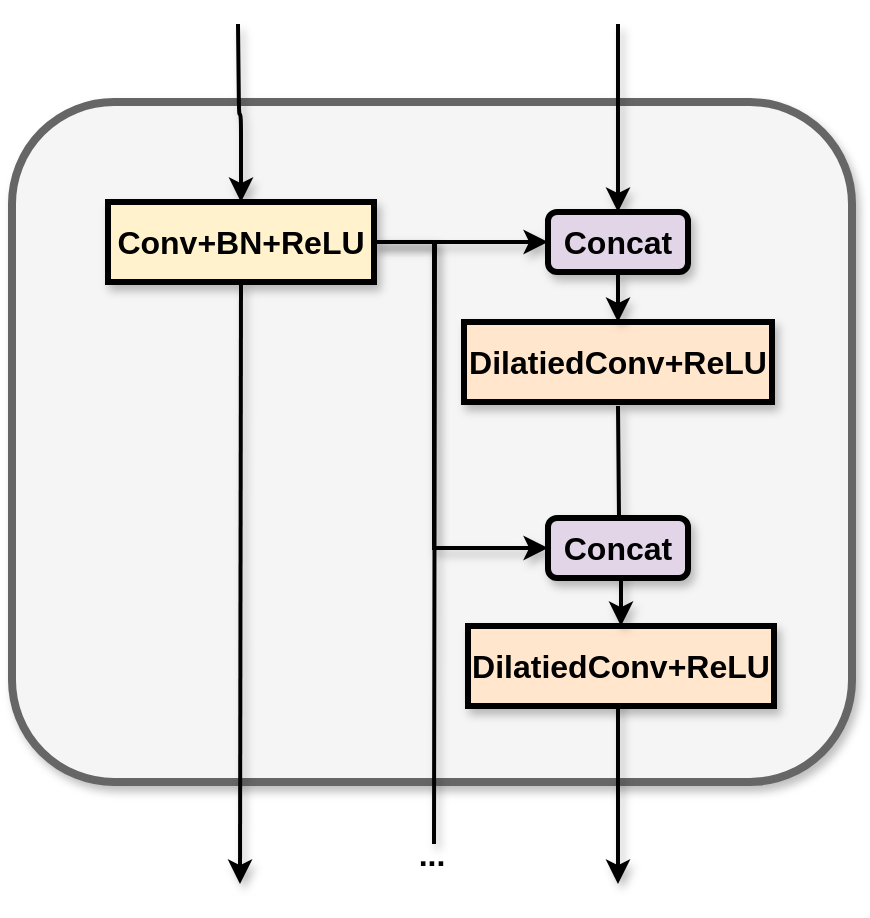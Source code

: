 <mxfile version="23.1.6" type="github">
  <diagram name="Page-1" id="hp85jpuqqjJGDYmnKXtX">
    <mxGraphModel dx="996" dy="540" grid="1" gridSize="10" guides="1" tooltips="1" connect="1" arrows="1" fold="1" page="1" pageScale="1" pageWidth="850" pageHeight="1100" math="0" shadow="0">
      <root>
        <mxCell id="0" />
        <mxCell id="1" parent="0" />
        <mxCell id="muAZXzluQfKHagrMskaD-1" value="" style="rounded=1;whiteSpace=wrap;html=1;fillColor=#f5f5f5;strokeColor=#666666;strokeWidth=4;fontColor=#333333;shadow=1;fontSize=16;" parent="1" vertex="1">
          <mxGeometry x="139" y="129" width="420" height="340" as="geometry" />
        </mxCell>
        <mxCell id="muAZXzluQfKHagrMskaD-2" style="edgeStyle=orthogonalEdgeStyle;rounded=1;orthogonalLoop=1;jettySize=auto;html=1;strokeWidth=2;shadow=1;endArrow=none;endFill=0;startArrow=classic;startFill=1;fontSize=16;" parent="1" source="muAZXzluQfKHagrMskaD-6" edge="1">
          <mxGeometry relative="1" as="geometry">
            <mxPoint x="252" y="90" as="targetPoint" />
          </mxGeometry>
        </mxCell>
        <mxCell id="muAZXzluQfKHagrMskaD-3" style="edgeStyle=orthogonalEdgeStyle;rounded=0;orthogonalLoop=1;jettySize=auto;html=1;entryX=0;entryY=0.5;entryDx=0;entryDy=0;strokeWidth=2;shadow=1;fontSize=16;" parent="1" source="muAZXzluQfKHagrMskaD-6" target="muAZXzluQfKHagrMskaD-16" edge="1">
          <mxGeometry relative="1" as="geometry" />
        </mxCell>
        <mxCell id="muAZXzluQfKHagrMskaD-4" style="edgeStyle=orthogonalEdgeStyle;rounded=0;orthogonalLoop=1;jettySize=auto;html=1;exitX=1;exitY=0.5;exitDx=0;exitDy=0;entryX=0;entryY=0.5;entryDx=0;entryDy=0;strokeWidth=2;shadow=1;fontSize=16;" parent="1" source="muAZXzluQfKHagrMskaD-6" target="muAZXzluQfKHagrMskaD-12" edge="1">
          <mxGeometry relative="1" as="geometry">
            <Array as="points">
              <mxPoint x="350" y="199" />
              <mxPoint x="350" y="352" />
            </Array>
          </mxGeometry>
        </mxCell>
        <mxCell id="muAZXzluQfKHagrMskaD-5" style="edgeStyle=orthogonalEdgeStyle;rounded=0;orthogonalLoop=1;jettySize=auto;html=1;exitX=1;exitY=0.5;exitDx=0;exitDy=0;endArrow=none;endFill=0;strokeWidth=2;shadow=1;fontSize=16;" parent="1" source="muAZXzluQfKHagrMskaD-6" edge="1">
          <mxGeometry relative="1" as="geometry">
            <mxPoint x="350" y="500" as="targetPoint" />
          </mxGeometry>
        </mxCell>
        <mxCell id="muAZXzluQfKHagrMskaD-6" value="&lt;b style=&quot;font-size: 16px;&quot;&gt;Conv+BN+ReLU&lt;/b&gt;" style="rounded=0;whiteSpace=wrap;html=1;fillColor=#fff2cc;strokeColor=#000000;strokeWidth=3;shadow=1;fontSize=16;" parent="1" vertex="1">
          <mxGeometry x="187" y="179" width="133" height="40" as="geometry" />
        </mxCell>
        <mxCell id="muAZXzluQfKHagrMskaD-7" style="edgeStyle=orthogonalEdgeStyle;rounded=0;orthogonalLoop=1;jettySize=auto;html=1;exitX=0.5;exitY=1;exitDx=0;exitDy=0;strokeWidth=2;shadow=1;fontSize=16;" parent="1" edge="1">
          <mxGeometry relative="1" as="geometry">
            <mxPoint x="442" y="520" as="targetPoint" />
            <mxPoint x="442" y="413" as="sourcePoint" />
          </mxGeometry>
        </mxCell>
        <mxCell id="muAZXzluQfKHagrMskaD-8" value="&lt;b style=&quot;border-color: var(--border-color); font-size: 16px;&quot;&gt;DilatiedConv+ReLU&lt;/b&gt;" style="rounded=0;whiteSpace=wrap;html=1;fillColor=#ffe6cc;strokeColor=#000000;strokeWidth=3;shadow=1;fontSize=16;" parent="1" vertex="1">
          <mxGeometry x="367" y="391" width="153" height="40" as="geometry" />
        </mxCell>
        <mxCell id="muAZXzluQfKHagrMskaD-9" style="edgeStyle=orthogonalEdgeStyle;rounded=0;orthogonalLoop=1;jettySize=auto;html=1;entryX=0.5;entryY=0;entryDx=0;entryDy=0;strokeWidth=2;shadow=1;fontSize=16;" parent="1" target="muAZXzluQfKHagrMskaD-8" edge="1">
          <mxGeometry relative="1" as="geometry">
            <mxPoint x="442" y="281" as="sourcePoint" />
          </mxGeometry>
        </mxCell>
        <mxCell id="muAZXzluQfKHagrMskaD-10" style="edgeStyle=orthogonalEdgeStyle;rounded=0;orthogonalLoop=1;jettySize=auto;html=1;exitX=0.5;exitY=0;exitDx=0;exitDy=0;shadow=1;fontSize=16;" parent="1" source="muAZXzluQfKHagrMskaD-11" edge="1">
          <mxGeometry relative="1" as="geometry">
            <mxPoint x="442" y="237" as="targetPoint" />
          </mxGeometry>
        </mxCell>
        <mxCell id="muAZXzluQfKHagrMskaD-11" value="&lt;b style=&quot;border-color: var(--border-color); font-size: 16px;&quot;&gt;DilatiedConv+ReLU&lt;/b&gt;" style="rounded=0;whiteSpace=wrap;html=1;fillColor=#ffe6cc;strokeColor=#000000;strokeWidth=3;shadow=1;fontSize=16;" parent="1" vertex="1">
          <mxGeometry x="365" y="239" width="154" height="40" as="geometry" />
        </mxCell>
        <mxCell id="muAZXzluQfKHagrMskaD-12" value="Concat" style="rounded=1;whiteSpace=wrap;html=1;strokeWidth=3;shadow=1;fillColor=#e1d5e7;strokeColor=#000000;fontSize=16;fontStyle=1" parent="1" vertex="1">
          <mxGeometry x="407" y="337" width="70" height="30" as="geometry" />
        </mxCell>
        <mxCell id="muAZXzluQfKHagrMskaD-13" style="edgeStyle=orthogonalEdgeStyle;rounded=0;orthogonalLoop=1;jettySize=auto;html=1;strokeWidth=2;exitX=0.5;exitY=1;exitDx=0;exitDy=0;shadow=1;fontSize=16;" parent="1" source="muAZXzluQfKHagrMskaD-6" edge="1">
          <mxGeometry relative="1" as="geometry">
            <mxPoint x="253" y="520" as="targetPoint" />
            <mxPoint x="253" y="372" as="sourcePoint" />
          </mxGeometry>
        </mxCell>
        <mxCell id="muAZXzluQfKHagrMskaD-14" style="edgeStyle=orthogonalEdgeStyle;rounded=0;orthogonalLoop=1;jettySize=auto;html=1;entryX=0.5;entryY=0;entryDx=0;entryDy=0;strokeWidth=2;shadow=1;fontSize=16;" parent="1" source="muAZXzluQfKHagrMskaD-16" target="muAZXzluQfKHagrMskaD-11" edge="1">
          <mxGeometry relative="1" as="geometry" />
        </mxCell>
        <mxCell id="muAZXzluQfKHagrMskaD-15" style="edgeStyle=orthogonalEdgeStyle;rounded=0;orthogonalLoop=1;jettySize=auto;html=1;endArrow=none;endFill=0;startArrow=classic;startFill=1;strokeWidth=2;shadow=1;fontSize=16;" parent="1" source="muAZXzluQfKHagrMskaD-16" edge="1">
          <mxGeometry relative="1" as="geometry">
            <mxPoint x="442" y="90" as="targetPoint" />
          </mxGeometry>
        </mxCell>
        <mxCell id="muAZXzluQfKHagrMskaD-16" value="Concat" style="rounded=1;whiteSpace=wrap;html=1;strokeWidth=3;shadow=1;fillColor=#e1d5e7;strokeColor=#000000;fontSize=16;fontStyle=1" parent="1" vertex="1">
          <mxGeometry x="407" y="184" width="70" height="30" as="geometry" />
        </mxCell>
        <mxCell id="muAZXzluQfKHagrMskaD-17" value="&lt;b style=&quot;font-size: 16px;&quot;&gt;&lt;font style=&quot;font-size: 16px;&quot;&gt;...&lt;/font&gt;&lt;/b&gt;" style="text;html=1;strokeColor=none;fillColor=none;align=center;verticalAlign=middle;whiteSpace=wrap;rounded=0;shadow=1;fontSize=16;" parent="1" vertex="1">
          <mxGeometry x="319" y="490" width="60" height="30" as="geometry" />
        </mxCell>
      </root>
    </mxGraphModel>
  </diagram>
</mxfile>
